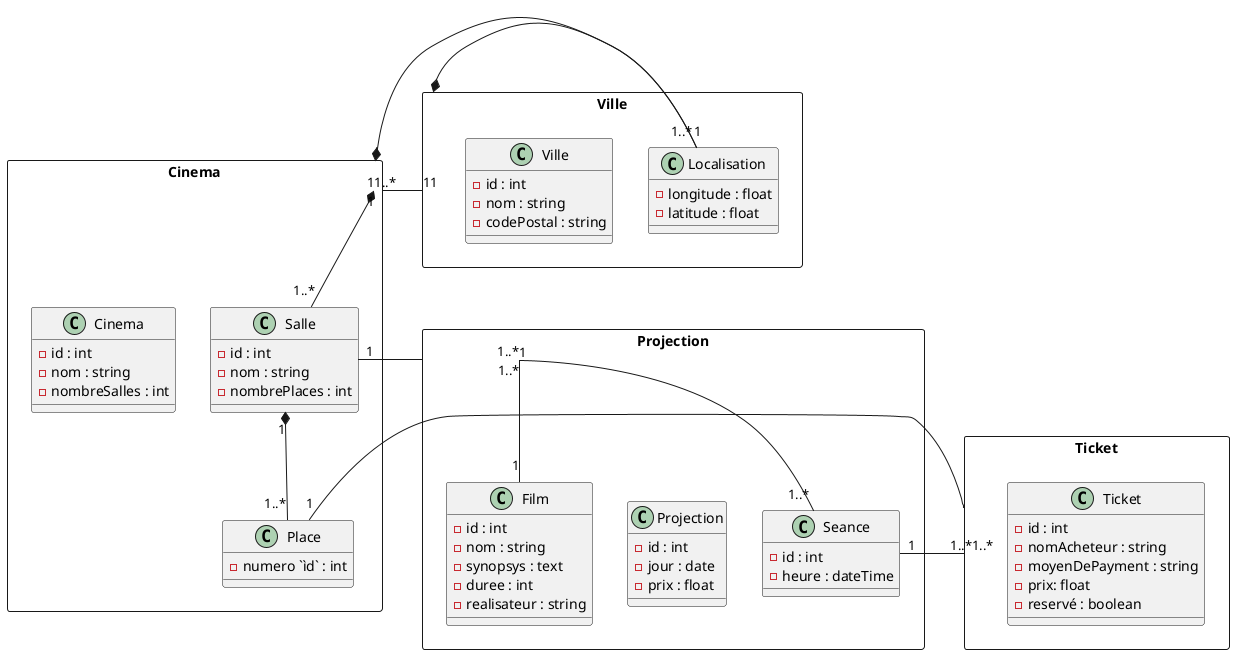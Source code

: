 @startuml

rectangle Cinema {
    class Cinema{
        -id : int
        -nom : string
        -nombreSalles : int
    }

    class Salle {
        -id : int
        -nom : string
        -nombrePlaces : int
    }

    class Place{
        -numero `ìd` : int
    }
}

rectangle Ville {
    class Ville{
        -id : int
        -nom : string
        -codePostal : string
    }

    class Localisation{
        -longitude : float
        -latitude : float
    }
}

rectangle Projection {
    class Projection{
        -id : int
        -jour : date
        -prix : float
    }

    class Seance{
        -id : int
        -heure : dateTime
    }

    class Film{
        -id : int
        -nom : string
        -synopsys : text
        -duree : int
        -realisateur : string
    }
}

rectangle Ticket {
    class Ticket{
            -id : int
            -nomAcheteur : string
            -moyenDePayment : string
            -prix: float
            -reservé : boolean
        }
}


Cinema "1..*" - "1" Ville
Cinema "1" *-- "1..*" Salle
Cinema "1" *- "1..*" Localisation

Salle "1" *-- "1..*" Place
Salle "1" - "1..*" Projection

Ville "1" *- "1" Localisation

Projection "1" - "1..*" Seance
Projection "1..*" -- "1" Film

Seance "1" - "1..*" Ticket

Ticket "1..*" - "1" Place
@enduml